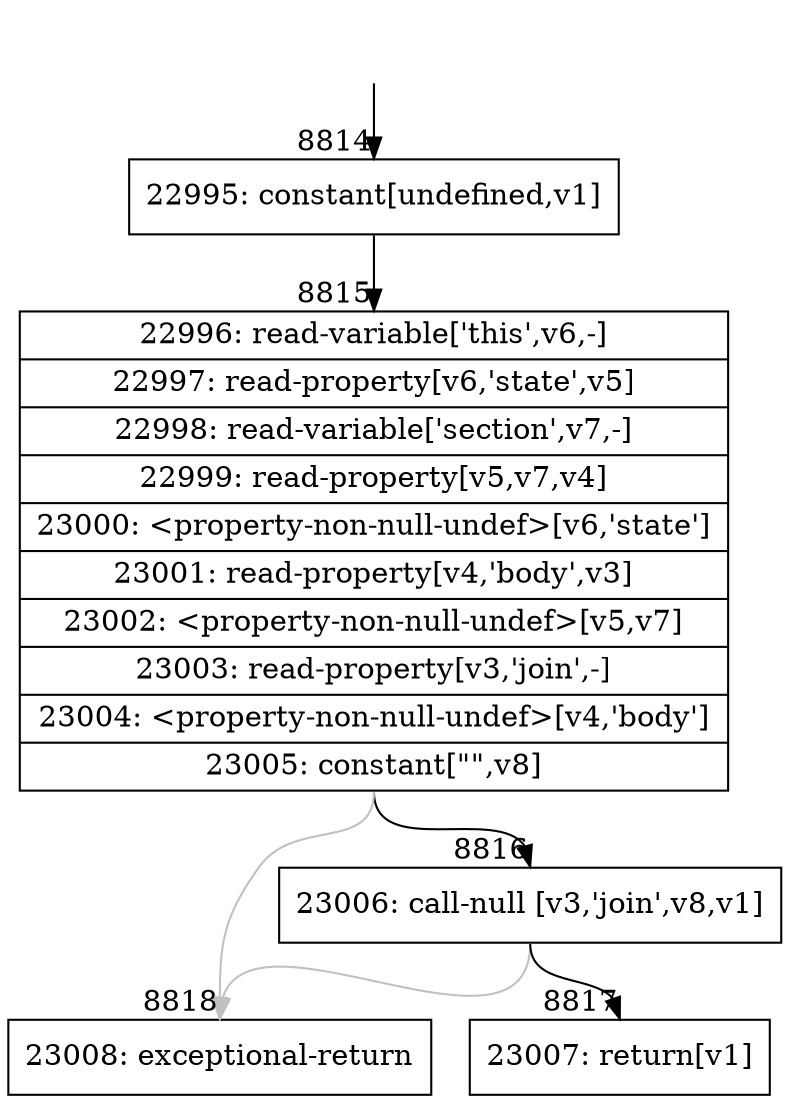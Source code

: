 digraph {
rankdir="TD"
BB_entry646[shape=none,label=""];
BB_entry646 -> BB8814 [tailport=s, headport=n, headlabel="    8814"]
BB8814 [shape=record label="{22995: constant[undefined,v1]}" ] 
BB8814 -> BB8815 [tailport=s, headport=n, headlabel="      8815"]
BB8815 [shape=record label="{22996: read-variable['this',v6,-]|22997: read-property[v6,'state',v5]|22998: read-variable['section',v7,-]|22999: read-property[v5,v7,v4]|23000: \<property-non-null-undef\>[v6,'state']|23001: read-property[v4,'body',v3]|23002: \<property-non-null-undef\>[v5,v7]|23003: read-property[v3,'join',-]|23004: \<property-non-null-undef\>[v4,'body']|23005: constant[\"\",v8]}" ] 
BB8815 -> BB8816 [tailport=s, headport=n, headlabel="      8816"]
BB8815 -> BB8818 [tailport=s, headport=n, color=gray, headlabel="      8818"]
BB8816 [shape=record label="{23006: call-null [v3,'join',v8,v1]}" ] 
BB8816 -> BB8817 [tailport=s, headport=n, headlabel="      8817"]
BB8816 -> BB8818 [tailport=s, headport=n, color=gray]
BB8817 [shape=record label="{23007: return[v1]}" ] 
BB8818 [shape=record label="{23008: exceptional-return}" ] 
//#$~ 13208
}
